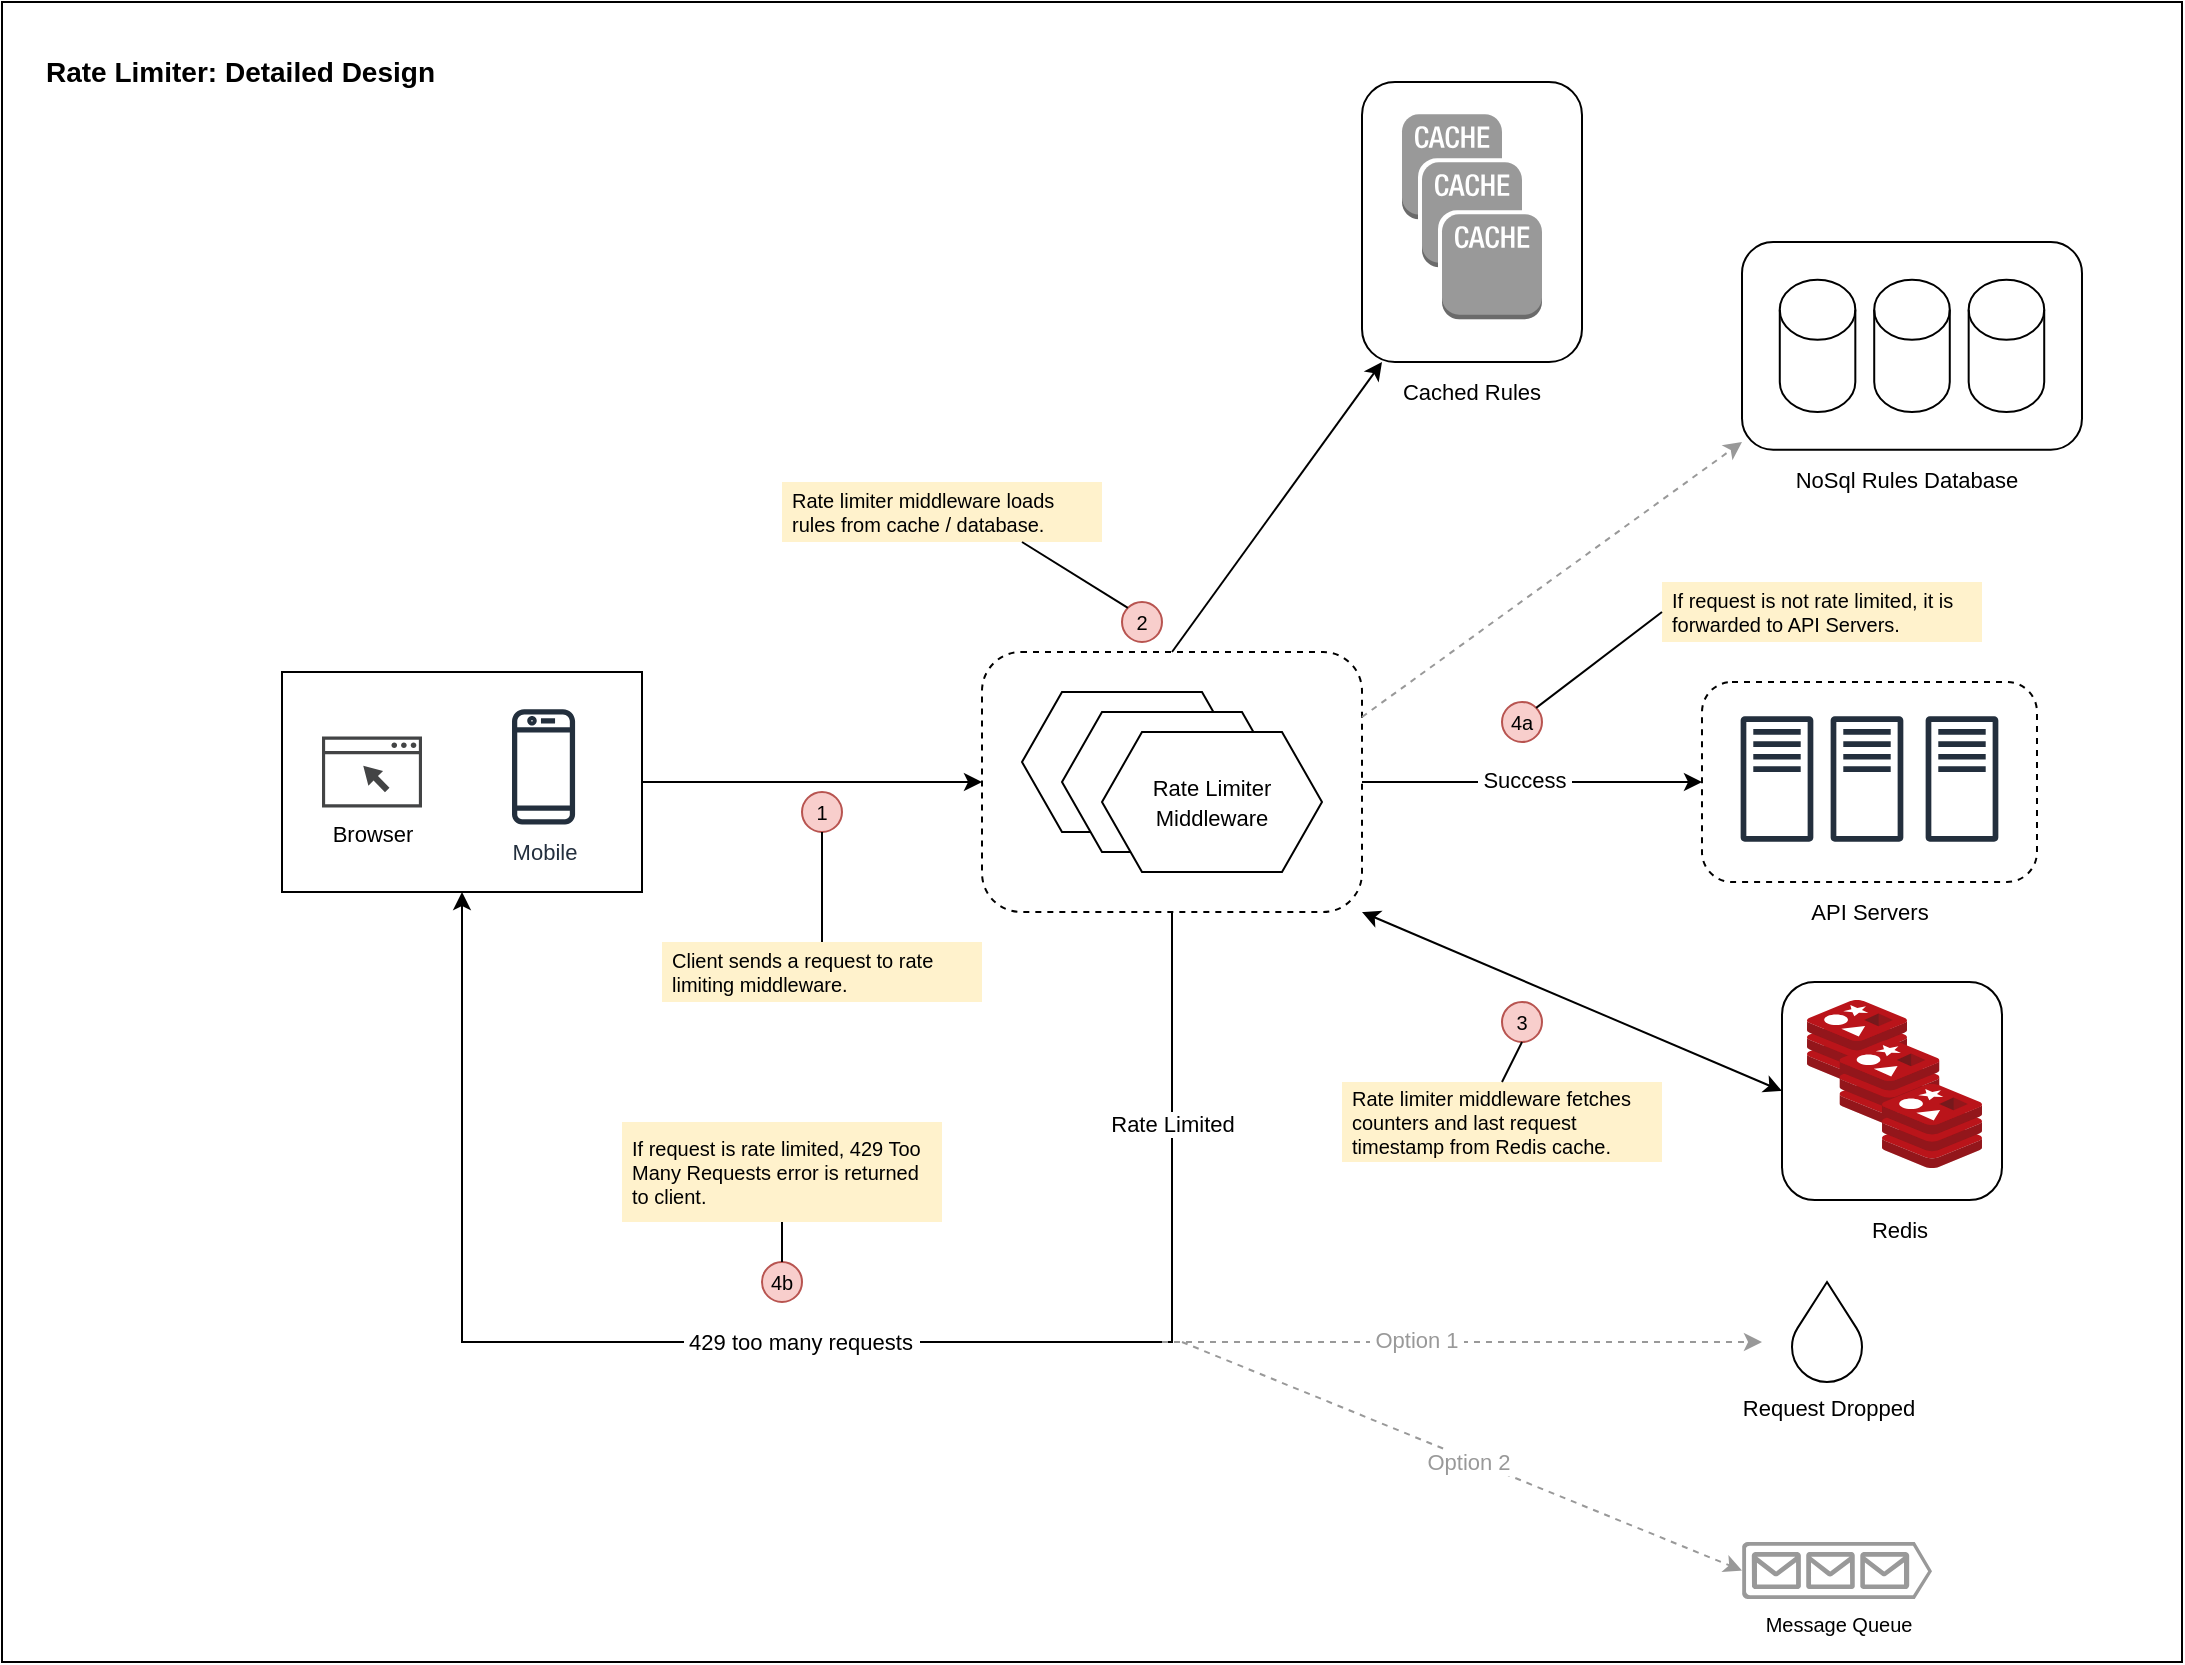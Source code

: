 <mxfile version="19.0.3" type="device"><diagram id="r6Wdb-1eLulKc2yTyL0w" name="Page-1"><mxGraphModel dx="1312" dy="904" grid="1" gridSize="10" guides="1" tooltips="1" connect="1" arrows="1" fold="1" page="1" pageScale="1" pageWidth="1400" pageHeight="850" math="0" shadow="0"><root><mxCell id="0"/><mxCell id="1" style="locked=1;" parent="0"/><mxCell id="sDK053LxHYh9L4diLbD--71" value="" style="rounded=0;whiteSpace=wrap;html=1;hachureGap=4;fontSize=10;" parent="1" vertex="1"><mxGeometry x="10" y="10" width="1090" height="830" as="geometry"/></mxCell><mxCell id="qtYm5fAHPdydN5zgKJMb-1" value="Diagram" style="locked=1;" parent="0"/><mxCell id="qtYm5fAHPdydN5zgKJMb-2" value="" style="group" parent="qtYm5fAHPdydN5zgKJMb-1" vertex="1" connectable="0"><mxGeometry x="150" y="345" width="180" height="110" as="geometry"/></mxCell><mxCell id="qtYm5fAHPdydN5zgKJMb-3" value="" style="rounded=0;whiteSpace=wrap;html=1;" parent="qtYm5fAHPdydN5zgKJMb-2" vertex="1"><mxGeometry width="180" height="110" as="geometry"/></mxCell><mxCell id="qtYm5fAHPdydN5zgKJMb-4" value="Mobile" style="sketch=0;outlineConnect=0;fontColor=#232F3E;gradientColor=none;fillColor=#232F3D;strokeColor=none;dashed=0;verticalLabelPosition=bottom;verticalAlign=top;align=center;html=1;fontSize=11;fontStyle=0;aspect=fixed;pointerEvents=1;shape=mxgraph.aws4.mobile_client;" parent="qtYm5fAHPdydN5zgKJMb-2" vertex="1"><mxGeometry x="115" y="17.44" width="31.54" height="60" as="geometry"/></mxCell><mxCell id="qtYm5fAHPdydN5zgKJMb-5" value="Browser" style="sketch=0;pointerEvents=1;shadow=0;dashed=0;html=1;strokeColor=none;fillColor=#434445;aspect=fixed;labelPosition=center;verticalLabelPosition=bottom;verticalAlign=top;align=center;outlineConnect=0;shape=mxgraph.vvd.web_browser;fontSize=11;" parent="qtYm5fAHPdydN5zgKJMb-2" vertex="1"><mxGeometry x="20" y="32.25" width="50" height="35.5" as="geometry"/></mxCell><mxCell id="qtYm5fAHPdydN5zgKJMb-19" value="" style="group" parent="qtYm5fAHPdydN5zgKJMb-1" vertex="1" connectable="0"><mxGeometry x="500" y="335" width="190" height="130" as="geometry"/></mxCell><mxCell id="qtYm5fAHPdydN5zgKJMb-11" value="" style="rounded=1;whiteSpace=wrap;html=1;fontSize=11;dashed=1;" parent="qtYm5fAHPdydN5zgKJMb-19" vertex="1"><mxGeometry width="190" height="130" as="geometry"/></mxCell><mxCell id="qtYm5fAHPdydN5zgKJMb-8" value="" style="shape=hexagon;perimeter=hexagonPerimeter2;whiteSpace=wrap;html=1;fixedSize=1;" parent="qtYm5fAHPdydN5zgKJMb-19" vertex="1"><mxGeometry x="20" y="20" width="110" height="70" as="geometry"/></mxCell><mxCell id="qtYm5fAHPdydN5zgKJMb-9" value="" style="shape=hexagon;perimeter=hexagonPerimeter2;whiteSpace=wrap;html=1;fixedSize=1;" parent="qtYm5fAHPdydN5zgKJMb-19" vertex="1"><mxGeometry x="40" y="30" width="110" height="70" as="geometry"/></mxCell><mxCell id="qtYm5fAHPdydN5zgKJMb-10" value="&lt;font style=&quot;font-size: 11px;&quot;&gt;Rate Limiter Middleware&lt;/font&gt;" style="shape=hexagon;perimeter=hexagonPerimeter2;whiteSpace=wrap;html=1;fixedSize=1;" parent="qtYm5fAHPdydN5zgKJMb-19" vertex="1"><mxGeometry x="60" y="40" width="110" height="70" as="geometry"/></mxCell><mxCell id="qtYm5fAHPdydN5zgKJMb-26" value="" style="group" parent="qtYm5fAHPdydN5zgKJMb-1" vertex="1" connectable="0"><mxGeometry x="859.995" y="350" width="167.5" height="130" as="geometry"/></mxCell><mxCell id="qtYm5fAHPdydN5zgKJMb-20" value="&lt;font style=&quot;font-size: 11px;&quot;&gt;API Servers&lt;/font&gt;" style="text;html=1;strokeColor=none;fillColor=none;align=center;verticalAlign=middle;whiteSpace=wrap;rounded=0;hachureGap=4;fontSize=10;" parent="qtYm5fAHPdydN5zgKJMb-26" vertex="1"><mxGeometry x="50" y="100" width="67.5" height="30" as="geometry"/></mxCell><mxCell id="qtYm5fAHPdydN5zgKJMb-21" value="" style="rounded=1;whiteSpace=wrap;html=1;hachureGap=4;fontSize=10;dashed=1;" parent="qtYm5fAHPdydN5zgKJMb-26" vertex="1"><mxGeometry width="167.5" height="100" as="geometry"/></mxCell><mxCell id="qtYm5fAHPdydN5zgKJMb-25" value="" style="group" parent="qtYm5fAHPdydN5zgKJMb-26" vertex="1" connectable="0"><mxGeometry x="19.325" y="17" width="128.85" height="63" as="geometry"/></mxCell><mxCell id="qtYm5fAHPdydN5zgKJMb-22" value="" style="sketch=0;outlineConnect=0;fontColor=#232F3E;gradientColor=none;fillColor=#232F3D;strokeColor=none;dashed=0;verticalLabelPosition=bottom;verticalAlign=top;align=center;html=1;fontSize=12;fontStyle=0;aspect=fixed;pointerEvents=1;shape=mxgraph.aws4.traditional_server;hachureGap=4;" parent="qtYm5fAHPdydN5zgKJMb-25" vertex="1"><mxGeometry width="36.35" height="63" as="geometry"/></mxCell><mxCell id="qtYm5fAHPdydN5zgKJMb-23" value="" style="sketch=0;outlineConnect=0;fontColor=#232F3E;gradientColor=none;fillColor=#232F3D;strokeColor=none;dashed=0;verticalLabelPosition=bottom;verticalAlign=top;align=center;html=1;fontSize=12;fontStyle=0;aspect=fixed;pointerEvents=1;shape=mxgraph.aws4.traditional_server;hachureGap=4;" parent="qtYm5fAHPdydN5zgKJMb-25" vertex="1"><mxGeometry x="45" width="36.35" height="63" as="geometry"/></mxCell><mxCell id="qtYm5fAHPdydN5zgKJMb-24" value="" style="sketch=0;outlineConnect=0;fontColor=#232F3E;gradientColor=none;fillColor=#232F3D;strokeColor=none;dashed=0;verticalLabelPosition=bottom;verticalAlign=top;align=center;html=1;fontSize=12;fontStyle=0;aspect=fixed;pointerEvents=1;shape=mxgraph.aws4.traditional_server;hachureGap=4;" parent="qtYm5fAHPdydN5zgKJMb-25" vertex="1"><mxGeometry x="92.5" width="36.35" height="63" as="geometry"/></mxCell><mxCell id="qtYm5fAHPdydN5zgKJMb-27" value="" style="endArrow=classic;html=1;rounded=0;fontSize=11;exitX=1;exitY=0.5;exitDx=0;exitDy=0;entryX=0;entryY=0.5;entryDx=0;entryDy=0;" parent="qtYm5fAHPdydN5zgKJMb-1" source="qtYm5fAHPdydN5zgKJMb-3" target="qtYm5fAHPdydN5zgKJMb-11" edge="1"><mxGeometry width="50" height="50" relative="1" as="geometry"><mxPoint x="370" y="420" as="sourcePoint"/><mxPoint x="420" y="370" as="targetPoint"/></mxGeometry></mxCell><mxCell id="qtYm5fAHPdydN5zgKJMb-28" value="" style="endArrow=classic;html=1;rounded=0;fontSize=11;exitX=1;exitY=0.5;exitDx=0;exitDy=0;entryX=0;entryY=0.5;entryDx=0;entryDy=0;" parent="qtYm5fAHPdydN5zgKJMb-1" source="qtYm5fAHPdydN5zgKJMb-11" target="qtYm5fAHPdydN5zgKJMb-21" edge="1"><mxGeometry width="50" height="50" relative="1" as="geometry"><mxPoint x="730" y="430" as="sourcePoint"/><mxPoint x="780" y="380" as="targetPoint"/></mxGeometry></mxCell><mxCell id="qtYm5fAHPdydN5zgKJMb-29" value="&amp;nbsp;Success&amp;nbsp;" style="edgeLabel;html=1;align=center;verticalAlign=middle;resizable=0;points=[];fontSize=11;" parent="qtYm5fAHPdydN5zgKJMb-28" vertex="1" connectable="0"><mxGeometry x="-0.047" y="1" relative="1" as="geometry"><mxPoint as="offset"/></mxGeometry></mxCell><mxCell id="qtYm5fAHPdydN5zgKJMb-30" value="" style="endArrow=classic;startArrow=classic;html=1;rounded=0;fontSize=11;entryX=0;entryY=0.5;entryDx=0;entryDy=0;exitX=1;exitY=1;exitDx=0;exitDy=0;" parent="qtYm5fAHPdydN5zgKJMb-1" source="qtYm5fAHPdydN5zgKJMb-11" target="BL62hokJa_ktjwswhMgU-11" edge="1"><mxGeometry width="50" height="50" relative="1" as="geometry"><mxPoint x="710" y="580" as="sourcePoint"/><mxPoint x="892" y="538.992" as="targetPoint"/></mxGeometry></mxCell><mxCell id="qtYm5fAHPdydN5zgKJMb-31" style="edgeStyle=orthogonalEdgeStyle;rounded=0;orthogonalLoop=1;jettySize=auto;html=1;exitX=0.5;exitY=1;exitDx=0;exitDy=0;entryX=0.5;entryY=1;entryDx=0;entryDy=0;fontSize=11;" parent="qtYm5fAHPdydN5zgKJMb-1" source="qtYm5fAHPdydN5zgKJMb-11" target="qtYm5fAHPdydN5zgKJMb-3" edge="1"><mxGeometry relative="1" as="geometry"><Array as="points"><mxPoint x="595" y="680"/><mxPoint x="240" y="680"/></Array></mxGeometry></mxCell><mxCell id="qtYm5fAHPdydN5zgKJMb-32" value="&amp;nbsp;Rate Limited&amp;nbsp;" style="edgeLabel;html=1;align=center;verticalAlign=middle;resizable=0;points=[];fontSize=11;" parent="qtYm5fAHPdydN5zgKJMb-31" vertex="1" connectable="0"><mxGeometry x="-0.793" y="-1" relative="1" as="geometry"><mxPoint x="1" y="23" as="offset"/></mxGeometry></mxCell><mxCell id="qtYm5fAHPdydN5zgKJMb-33" value="&amp;nbsp;429 too many requests&amp;nbsp;" style="edgeLabel;html=1;align=center;verticalAlign=middle;resizable=0;points=[];fontSize=11;" parent="qtYm5fAHPdydN5zgKJMb-31" vertex="1" connectable="0"><mxGeometry x="0.009" relative="1" as="geometry"><mxPoint as="offset"/></mxGeometry></mxCell><mxCell id="qtYm5fAHPdydN5zgKJMb-34" value="Request Dropped" style="verticalLabelPosition=bottom;verticalAlign=top;html=1;shape=mxgraph.basic.drop;rounded=1;fontSize=11;" parent="qtYm5fAHPdydN5zgKJMb-1" vertex="1"><mxGeometry x="905" y="650" width="35" height="50" as="geometry"/></mxCell><mxCell id="qtYm5fAHPdydN5zgKJMb-35" value="" style="endArrow=classic;html=1;rounded=0;fontSize=11;dashed=1;strokeColor=#999999;" parent="qtYm5fAHPdydN5zgKJMb-1" edge="1"><mxGeometry width="50" height="50" relative="1" as="geometry"><mxPoint x="590" y="680" as="sourcePoint"/><mxPoint x="890" y="680" as="targetPoint"/></mxGeometry></mxCell><mxCell id="qtYm5fAHPdydN5zgKJMb-36" value="&lt;font color=&quot;#999999&quot;&gt;&amp;nbsp;Option 1&amp;nbsp;&lt;/font&gt;" style="edgeLabel;html=1;align=center;verticalAlign=middle;resizable=0;points=[];fontSize=11;" parent="qtYm5fAHPdydN5zgKJMb-35" vertex="1" connectable="0"><mxGeometry x="-0.158" y="2" relative="1" as="geometry"><mxPoint y="1" as="offset"/></mxGeometry></mxCell><mxCell id="qtYm5fAHPdydN5zgKJMb-37" value="Message Queue" style="verticalLabelPosition=bottom;html=1;verticalAlign=top;align=center;strokeColor=none;fillColor=#999999;shape=mxgraph.azure.queue_generic;pointerEvents=1;hachureGap=4;fontSize=10;" parent="qtYm5fAHPdydN5zgKJMb-1" vertex="1"><mxGeometry x="880" y="780" width="95" height="28.5" as="geometry"/></mxCell><mxCell id="qtYm5fAHPdydN5zgKJMb-41" value="" style="endArrow=classic;html=1;rounded=0;dashed=1;fontSize=11;fontColor=#000000;strokeColor=#999999;entryX=0;entryY=0.5;entryDx=0;entryDy=0;entryPerimeter=0;" parent="qtYm5fAHPdydN5zgKJMb-1" target="qtYm5fAHPdydN5zgKJMb-37" edge="1"><mxGeometry width="50" height="50" relative="1" as="geometry"><mxPoint x="600" y="680" as="sourcePoint"/><mxPoint x="690" y="710" as="targetPoint"/></mxGeometry></mxCell><mxCell id="qtYm5fAHPdydN5zgKJMb-42" value="&lt;font color=&quot;#999999&quot;&gt;&amp;nbsp;Option 2&amp;nbsp;&lt;/font&gt;" style="edgeLabel;html=1;align=center;verticalAlign=middle;resizable=0;points=[];fontSize=11;fontColor=#000000;" parent="qtYm5fAHPdydN5zgKJMb-41" vertex="1" connectable="0"><mxGeometry x="-0.195" relative="1" as="geometry"><mxPoint x="30" y="14" as="offset"/></mxGeometry></mxCell><mxCell id="qtYm5fAHPdydN5zgKJMb-58" value="" style="endArrow=classic;html=1;rounded=0;dashed=1;fontSize=11;fontColor=#000000;strokeColor=#999999;exitX=1;exitY=0.25;exitDx=0;exitDy=0;" parent="qtYm5fAHPdydN5zgKJMb-1" source="qtYm5fAHPdydN5zgKJMb-11" edge="1"><mxGeometry width="50" height="50" relative="1" as="geometry"><mxPoint x="580" y="300" as="sourcePoint"/><mxPoint x="880" y="230" as="targetPoint"/></mxGeometry></mxCell><mxCell id="qtYm5fAHPdydN5zgKJMb-100" value="" style="group" parent="qtYm5fAHPdydN5zgKJMb-1" vertex="1" connectable="0"><mxGeometry x="690" y="50" width="110" height="140" as="geometry"/></mxCell><mxCell id="qtYm5fAHPdydN5zgKJMb-93" value="" style="rounded=1;whiteSpace=wrap;html=1;fontSize=11;strokeWidth=1;" parent="qtYm5fAHPdydN5zgKJMb-100" vertex="1"><mxGeometry width="110" height="140" as="geometry"/></mxCell><mxCell id="qtYm5fAHPdydN5zgKJMb-89" value="" style="group" parent="qtYm5fAHPdydN5zgKJMb-100" vertex="1" connectable="0"><mxGeometry x="20" y="16.11" width="50" height="52.5" as="geometry"/></mxCell><mxCell id="qtYm5fAHPdydN5zgKJMb-90" value="" style="rounded=1;whiteSpace=wrap;html=1;fontSize=11;fontColor=#000000;strokeColor=#FFFFFF;strokeWidth=4;fillColor=default;" parent="qtYm5fAHPdydN5zgKJMb-89" vertex="1"><mxGeometry width="50" height="52.5" as="geometry"/></mxCell><mxCell id="qtYm5fAHPdydN5zgKJMb-91" value="" style="outlineConnect=0;dashed=0;verticalLabelPosition=bottom;verticalAlign=top;align=center;html=1;shape=mxgraph.aws3.cache_node;fillColor=#999999;gradientColor=none;rounded=1;fontSize=11;fontColor=#000000;strokeColor=#FFFFFF;strokeWidth=4;" parent="qtYm5fAHPdydN5zgKJMb-89" vertex="1"><mxGeometry width="50" height="52.5" as="geometry"/></mxCell><mxCell id="qtYm5fAHPdydN5zgKJMb-94" value="" style="group" parent="qtYm5fAHPdydN5zgKJMb-100" vertex="1" connectable="0"><mxGeometry x="30" y="40.11" width="50" height="52.5" as="geometry"/></mxCell><mxCell id="qtYm5fAHPdydN5zgKJMb-95" value="" style="rounded=1;whiteSpace=wrap;html=1;fontSize=11;fontColor=#000000;strokeColor=#FFFFFF;strokeWidth=4;fillColor=default;" parent="qtYm5fAHPdydN5zgKJMb-94" vertex="1"><mxGeometry width="50" height="52.5" as="geometry"/></mxCell><mxCell id="qtYm5fAHPdydN5zgKJMb-96" value="" style="outlineConnect=0;dashed=0;verticalLabelPosition=bottom;verticalAlign=top;align=center;html=1;shape=mxgraph.aws3.cache_node;fillColor=#999999;gradientColor=none;rounded=1;fontSize=11;fontColor=#000000;strokeColor=#FFFFFF;strokeWidth=4;" parent="qtYm5fAHPdydN5zgKJMb-94" vertex="1"><mxGeometry width="50" height="52.5" as="geometry"/></mxCell><mxCell id="qtYm5fAHPdydN5zgKJMb-97" value="" style="group" parent="qtYm5fAHPdydN5zgKJMb-100" vertex="1" connectable="0"><mxGeometry x="40" y="66.11" width="50" height="52.5" as="geometry"/></mxCell><mxCell id="qtYm5fAHPdydN5zgKJMb-98" value="" style="rounded=1;whiteSpace=wrap;html=1;fontSize=11;fontColor=#000000;strokeColor=#FFFFFF;strokeWidth=4;fillColor=default;" parent="qtYm5fAHPdydN5zgKJMb-97" vertex="1"><mxGeometry width="50" height="52.5" as="geometry"/></mxCell><mxCell id="qtYm5fAHPdydN5zgKJMb-99" value="" style="outlineConnect=0;dashed=0;verticalLabelPosition=bottom;verticalAlign=top;align=center;html=1;shape=mxgraph.aws3.cache_node;fillColor=#999999;gradientColor=none;rounded=1;fontSize=11;fontColor=#000000;strokeColor=#FFFFFF;strokeWidth=4;" parent="qtYm5fAHPdydN5zgKJMb-97" vertex="1"><mxGeometry width="50" height="52.5" as="geometry"/></mxCell><mxCell id="qtYm5fAHPdydN5zgKJMb-101" value="" style="endArrow=classic;html=1;rounded=0;fontSize=11;fontColor=#000000;strokeColor=#000000;exitX=0.5;exitY=0;exitDx=0;exitDy=0;" parent="qtYm5fAHPdydN5zgKJMb-1" source="qtYm5fAHPdydN5zgKJMb-11" edge="1"><mxGeometry width="50" height="50" relative="1" as="geometry"><mxPoint x="660" y="310" as="sourcePoint"/><mxPoint x="700" y="190" as="targetPoint"/></mxGeometry></mxCell><mxCell id="qtYm5fAHPdydN5zgKJMb-102" value="Cached Rules" style="text;html=1;strokeColor=none;fillColor=none;align=center;verticalAlign=middle;whiteSpace=wrap;rounded=0;fontSize=11;fontColor=#000000;" parent="qtYm5fAHPdydN5zgKJMb-1" vertex="1"><mxGeometry x="700" y="190" width="90" height="30" as="geometry"/></mxCell><mxCell id="qtYm5fAHPdydN5zgKJMb-104" value="" style="group" parent="qtYm5fAHPdydN5zgKJMb-1" vertex="1" connectable="0"><mxGeometry x="880.005" y="130" width="169.99" height="133.89" as="geometry"/></mxCell><mxCell id="qtYm5fAHPdydN5zgKJMb-49" value="NoSql Rules Database" style="text;html=1;strokeColor=none;fillColor=none;align=center;verticalAlign=middle;whiteSpace=wrap;rounded=0;fontSize=11;fontColor=#000000;" parent="qtYm5fAHPdydN5zgKJMb-104" vertex="1"><mxGeometry x="24.995" y="103.89" width="115" height="30" as="geometry"/></mxCell><mxCell id="qtYm5fAHPdydN5zgKJMb-53" value="" style="group" parent="qtYm5fAHPdydN5zgKJMb-104" vertex="1" connectable="0"><mxGeometry width="169.99" height="103.89" as="geometry"/></mxCell><mxCell id="qtYm5fAHPdydN5zgKJMb-48" value="" style="rounded=1;whiteSpace=wrap;html=1;fontSize=11;" parent="qtYm5fAHPdydN5zgKJMb-53" vertex="1"><mxGeometry width="169.99" height="103.89" as="geometry"/></mxCell><mxCell id="qtYm5fAHPdydN5zgKJMb-52" value="" style="group" parent="qtYm5fAHPdydN5zgKJMb-53" vertex="1" connectable="0"><mxGeometry x="18.884" y="18.889" width="132.222" height="66.112" as="geometry"/></mxCell><mxCell id="qtYm5fAHPdydN5zgKJMb-45" value="" style="shape=cylinder3;whiteSpace=wrap;html=1;boundedLbl=1;backgroundOutline=1;size=15;rounded=1;fontSize=11;" parent="qtYm5fAHPdydN5zgKJMb-52" vertex="1"><mxGeometry width="37.778" height="66.112" as="geometry"/></mxCell><mxCell id="qtYm5fAHPdydN5zgKJMb-46" value="" style="shape=cylinder3;whiteSpace=wrap;html=1;boundedLbl=1;backgroundOutline=1;size=15;rounded=1;fontSize=11;" parent="qtYm5fAHPdydN5zgKJMb-52" vertex="1"><mxGeometry x="47.222" width="37.778" height="66.112" as="geometry"/></mxCell><mxCell id="qtYm5fAHPdydN5zgKJMb-47" value="" style="shape=cylinder3;whiteSpace=wrap;html=1;boundedLbl=1;backgroundOutline=1;size=15;rounded=1;fontSize=11;" parent="qtYm5fAHPdydN5zgKJMb-52" vertex="1"><mxGeometry x="94.444" width="37.778" height="66.112" as="geometry"/></mxCell><mxCell id="BL62hokJa_ktjwswhMgU-11" value="" style="rounded=1;whiteSpace=wrap;html=1;" vertex="1" parent="qtYm5fAHPdydN5zgKJMb-1"><mxGeometry x="900" y="500" width="110" height="109" as="geometry"/></mxCell><mxCell id="BL62hokJa_ktjwswhMgU-8" value="" style="sketch=0;aspect=fixed;html=1;points=[];align=center;image;fontSize=12;image=img/lib/mscae/Cache_Redis_Product.svg;hachureGap=4;imageBackground=none;" vertex="1" parent="qtYm5fAHPdydN5zgKJMb-1"><mxGeometry x="912.5" y="509" width="50" height="42" as="geometry"/></mxCell><mxCell id="BL62hokJa_ktjwswhMgU-9" value="" style="sketch=0;aspect=fixed;html=1;points=[];align=center;image;fontSize=12;image=img/lib/mscae/Cache_Redis_Product.svg;hachureGap=4;imageBackground=none;" vertex="1" parent="qtYm5fAHPdydN5zgKJMb-1"><mxGeometry x="928.74" y="529" width="50" height="42" as="geometry"/></mxCell><mxCell id="BL62hokJa_ktjwswhMgU-10" value="" style="sketch=0;aspect=fixed;html=1;points=[];align=center;image;fontSize=12;image=img/lib/mscae/Cache_Redis_Product.svg;hachureGap=4;imageBackground=none;" vertex="1" parent="qtYm5fAHPdydN5zgKJMb-1"><mxGeometry x="950" y="551" width="50" height="42" as="geometry"/></mxCell><mxCell id="BL62hokJa_ktjwswhMgU-12" value="&lt;font style=&quot;font-size: 11px;&quot;&gt;Redis&lt;/font&gt;" style="text;html=1;strokeColor=none;fillColor=none;align=center;verticalAlign=middle;whiteSpace=wrap;rounded=0;" vertex="1" parent="qtYm5fAHPdydN5zgKJMb-1"><mxGeometry x="928.74" y="609" width="60" height="30" as="geometry"/></mxCell><mxCell id="PKY5oQ2oC4YUOWcL3Hl6-1" value="Notes" style="locked=1;" parent="0"/><mxCell id="PKY5oQ2oC4YUOWcL3Hl6-2" value="Client sends a request to rate limiting middleware." style="rounded=0;whiteSpace=wrap;html=1;hachureGap=4;fontSize=10;fillColor=#FFF2CC;strokeColor=none;spacing=5;align=left;" parent="PKY5oQ2oC4YUOWcL3Hl6-1" vertex="1"><mxGeometry x="340" y="480" width="160" height="30" as="geometry"/></mxCell><mxCell id="PKY5oQ2oC4YUOWcL3Hl6-3" value="1" style="ellipse;whiteSpace=wrap;html=1;aspect=fixed;rounded=1;fontSize=10;fillColor=#f8cecc;strokeColor=#b85450;" parent="PKY5oQ2oC4YUOWcL3Hl6-1" vertex="1"><mxGeometry x="410" y="405" width="20" height="20" as="geometry"/></mxCell><mxCell id="PKY5oQ2oC4YUOWcL3Hl6-7" value="2" style="ellipse;whiteSpace=wrap;html=1;aspect=fixed;rounded=1;fontSize=10;fillColor=#f8cecc;strokeColor=#b85450;" parent="PKY5oQ2oC4YUOWcL3Hl6-1" vertex="1"><mxGeometry x="570" y="310" width="20" height="20" as="geometry"/></mxCell><mxCell id="PKY5oQ2oC4YUOWcL3Hl6-8" value="Rate limiter middleware loads rules from cache / database." style="rounded=0;whiteSpace=wrap;html=1;hachureGap=4;fontSize=10;fillColor=#FFF2CC;strokeColor=none;spacing=5;align=left;" parent="PKY5oQ2oC4YUOWcL3Hl6-1" vertex="1"><mxGeometry x="400" y="250" width="160" height="30" as="geometry"/></mxCell><mxCell id="PKY5oQ2oC4YUOWcL3Hl6-10" value="3" style="ellipse;whiteSpace=wrap;html=1;aspect=fixed;rounded=1;fontSize=10;fillColor=#f8cecc;strokeColor=#b85450;" parent="PKY5oQ2oC4YUOWcL3Hl6-1" vertex="1"><mxGeometry x="760" y="510" width="20" height="20" as="geometry"/></mxCell><mxCell id="PKY5oQ2oC4YUOWcL3Hl6-11" value="Rate limiter middleware fetches counters and last request timestamp from Redis cache." style="rounded=0;whiteSpace=wrap;html=1;hachureGap=4;fontSize=10;fillColor=#FFF2CC;strokeColor=none;spacing=5;align=left;" parent="PKY5oQ2oC4YUOWcL3Hl6-1" vertex="1"><mxGeometry x="680" y="550" width="160" height="40" as="geometry"/></mxCell><mxCell id="PKY5oQ2oC4YUOWcL3Hl6-12" value="" style="endArrow=none;html=1;rounded=0;entryX=0.5;entryY=1;entryDx=0;entryDy=0;exitX=0.5;exitY=0;exitDx=0;exitDy=0;" parent="PKY5oQ2oC4YUOWcL3Hl6-1" source="PKY5oQ2oC4YUOWcL3Hl6-2" target="PKY5oQ2oC4YUOWcL3Hl6-3" edge="1"><mxGeometry width="50" height="50" relative="1" as="geometry"><mxPoint x="360" y="470" as="sourcePoint"/><mxPoint x="410" y="420" as="targetPoint"/></mxGeometry></mxCell><mxCell id="PKY5oQ2oC4YUOWcL3Hl6-13" value="" style="endArrow=none;html=1;rounded=0;entryX=0.75;entryY=1;entryDx=0;entryDy=0;exitX=0;exitY=0;exitDx=0;exitDy=0;" parent="PKY5oQ2oC4YUOWcL3Hl6-1" source="PKY5oQ2oC4YUOWcL3Hl6-7" target="PKY5oQ2oC4YUOWcL3Hl6-8" edge="1"><mxGeometry width="50" height="50" relative="1" as="geometry"><mxPoint x="460" y="350" as="sourcePoint"/><mxPoint x="510" y="300" as="targetPoint"/></mxGeometry></mxCell><mxCell id="PKY5oQ2oC4YUOWcL3Hl6-14" value="" style="endArrow=none;html=1;rounded=0;entryX=0.5;entryY=1;entryDx=0;entryDy=0;exitX=0.5;exitY=0;exitDx=0;exitDy=0;" parent="PKY5oQ2oC4YUOWcL3Hl6-1" source="PKY5oQ2oC4YUOWcL3Hl6-11" target="PKY5oQ2oC4YUOWcL3Hl6-10" edge="1"><mxGeometry width="50" height="50" relative="1" as="geometry"><mxPoint x="650" y="530" as="sourcePoint"/><mxPoint x="700" y="480" as="targetPoint"/></mxGeometry></mxCell><mxCell id="PKY5oQ2oC4YUOWcL3Hl6-15" value="4a" style="ellipse;whiteSpace=wrap;html=1;aspect=fixed;rounded=1;fontSize=10;fillColor=#f8cecc;strokeColor=#b85450;" parent="PKY5oQ2oC4YUOWcL3Hl6-1" vertex="1"><mxGeometry x="760" y="360" width="20" height="20" as="geometry"/></mxCell><mxCell id="PKY5oQ2oC4YUOWcL3Hl6-16" value="4b" style="ellipse;whiteSpace=wrap;html=1;aspect=fixed;rounded=1;fontSize=10;fillColor=#f8cecc;strokeColor=#b85450;" parent="PKY5oQ2oC4YUOWcL3Hl6-1" vertex="1"><mxGeometry x="390" y="640" width="20" height="20" as="geometry"/></mxCell><mxCell id="PKY5oQ2oC4YUOWcL3Hl6-17" value="If request is not rate limited, it is forwarded to API Servers." style="rounded=0;whiteSpace=wrap;html=1;hachureGap=4;fontSize=10;fillColor=#FFF2CC;strokeColor=none;spacing=5;align=left;" parent="PKY5oQ2oC4YUOWcL3Hl6-1" vertex="1"><mxGeometry x="840" y="300" width="160" height="30" as="geometry"/></mxCell><mxCell id="PKY5oQ2oC4YUOWcL3Hl6-18" value="" style="endArrow=none;html=1;rounded=0;entryX=0;entryY=0.5;entryDx=0;entryDy=0;exitX=1;exitY=0;exitDx=0;exitDy=0;" parent="PKY5oQ2oC4YUOWcL3Hl6-1" source="PKY5oQ2oC4YUOWcL3Hl6-15" target="PKY5oQ2oC4YUOWcL3Hl6-17" edge="1"><mxGeometry width="50" height="50" relative="1" as="geometry"><mxPoint x="780" y="380" as="sourcePoint"/><mxPoint x="830" y="330" as="targetPoint"/></mxGeometry></mxCell><mxCell id="PKY5oQ2oC4YUOWcL3Hl6-19" value="If request is rate limited, 429 Too Many Requests error is returned to client." style="rounded=0;whiteSpace=wrap;html=1;hachureGap=4;fontSize=10;fillColor=#FFF2CC;strokeColor=none;spacing=5;align=left;" parent="PKY5oQ2oC4YUOWcL3Hl6-1" vertex="1"><mxGeometry x="320" y="570" width="160" height="50" as="geometry"/></mxCell><mxCell id="PKY5oQ2oC4YUOWcL3Hl6-20" value="" style="endArrow=none;html=1;rounded=0;entryX=0.5;entryY=1;entryDx=0;entryDy=0;exitX=0.5;exitY=0;exitDx=0;exitDy=0;" parent="PKY5oQ2oC4YUOWcL3Hl6-1" source="PKY5oQ2oC4YUOWcL3Hl6-16" target="PKY5oQ2oC4YUOWcL3Hl6-19" edge="1"><mxGeometry width="50" height="50" relative="1" as="geometry"><mxPoint x="450" y="680" as="sourcePoint"/><mxPoint x="500" y="630" as="targetPoint"/></mxGeometry></mxCell><mxCell id="6Y6NfHxkBPcI-cGArNqC-1" value="Title" style="" parent="0"/><mxCell id="sDK053LxHYh9L4diLbD--46" value="&lt;font style=&quot;font-size: 14px;&quot;&gt;&lt;b&gt;Rate Limiter: Detailed Design&lt;/b&gt;&lt;/font&gt;" style="text;strokeColor=none;fillColor=none;html=1;align=left;verticalAlign=middle;whiteSpace=wrap;rounded=0;hachureGap=4;fontSize=10;" parent="6Y6NfHxkBPcI-cGArNqC-1" vertex="1"><mxGeometry x="30" y="30" width="280" height="30" as="geometry"/></mxCell></root></mxGraphModel></diagram></mxfile>